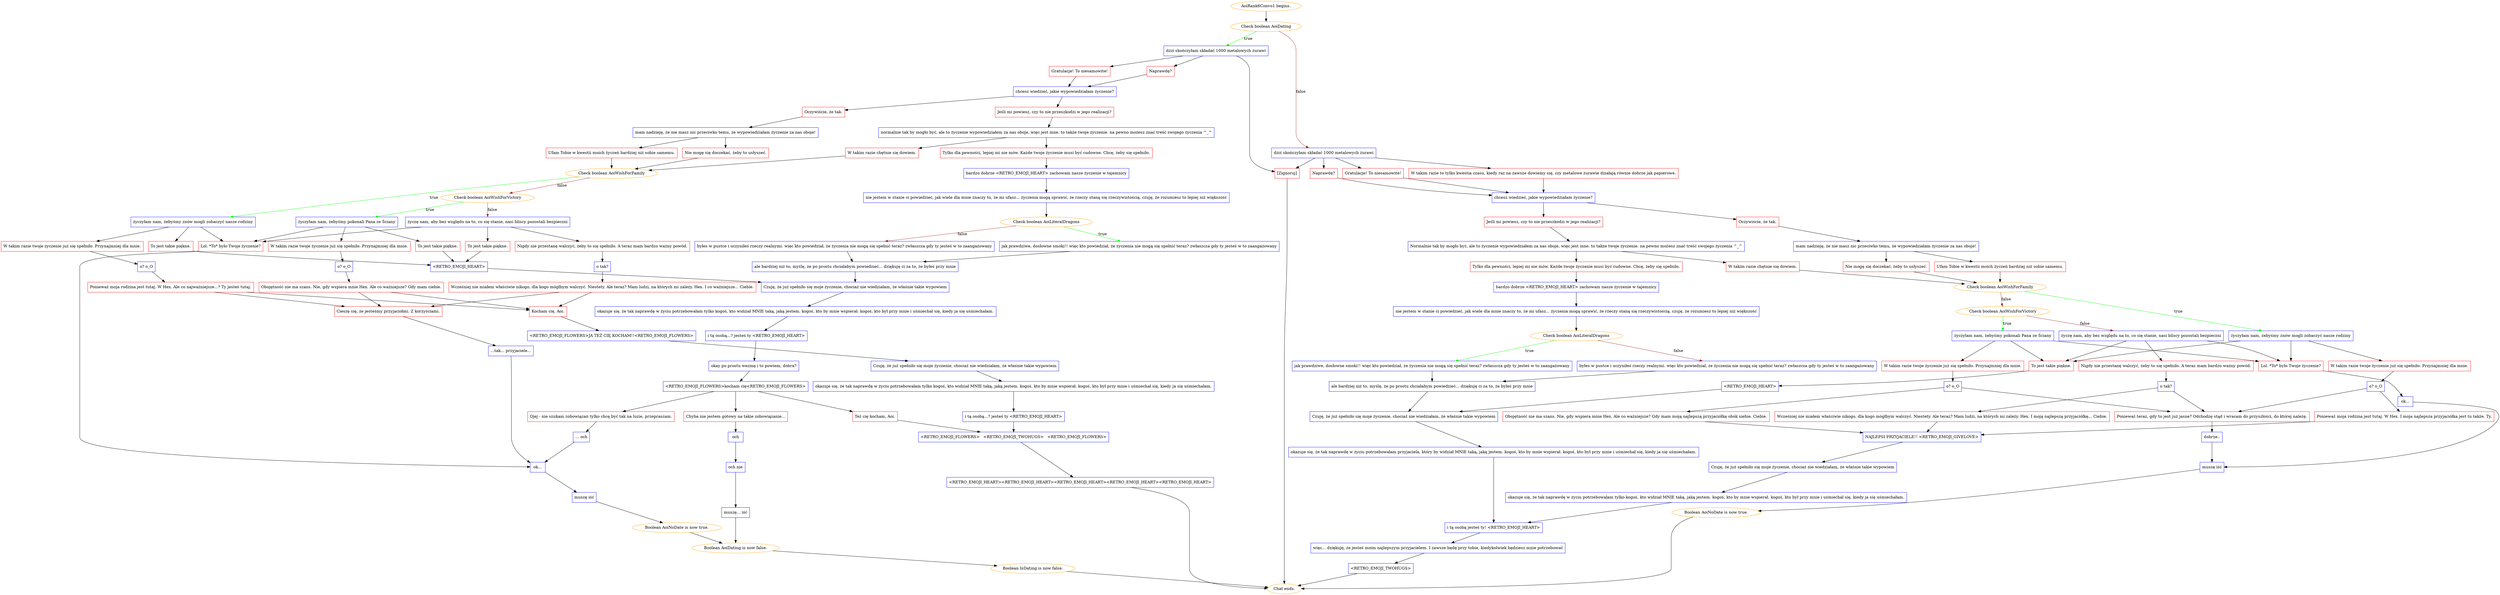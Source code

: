 digraph {
	"AoiRank6Convo1 begins." [color=orange];
		"AoiRank6Convo1 begins." -> j1159499694;
	j1159499694 [label="Check boolean AoiDating",color=orange];
		j1159499694 -> j2613197693 [label=true,color=green];
		j1159499694 -> j1974946894 [label=false,color=brown];
	j2613197693 [label="dziś skończyłam składać 1000 metalowych żurawi",shape=box,color=blue];
		j2613197693 -> j1750112737;
		j2613197693 -> j1927741242;
		j2613197693 -> j3067342839;
	j1974946894 [label="dziś skończyłam składać 1000 metalowych żurawi",shape=box,color=blue];
		j1974946894 -> j656925946;
		j1974946894 -> j1208187829;
		j1974946894 -> j1691601971;
		j1974946894 -> j3067342839;
	j1750112737 [label="Naprawdę?",shape=box,color=red];
		j1750112737 -> j2352634215;
	j1927741242 [label="Gratulacje! To niesamowite!",shape=box,color=red];
		j1927741242 -> j2352634215;
	j3067342839 [label="[Zignoruj]",shape=box,color=red];
		j3067342839 -> "Chat ends.";
	j656925946 [label="W takim razie to tylko kwestia czasu, kiedy raz na zawsze dowiemy się, czy metalowe żurawie działają równie dobrze jak papierowe.",shape=box,color=red];
		j656925946 -> j2869674020;
	j1208187829 [label="Naprawdę?",shape=box,color=red];
		j1208187829 -> j2869674020;
	j1691601971 [label="Gratulacje! To niesamowite!",shape=box,color=red];
		j1691601971 -> j2869674020;
	j2352634215 [label="chcesz wiedzieć, jakie wypowiedziałam życzenie?",shape=box,color=blue];
		j2352634215 -> j833694103;
		j2352634215 -> j1797868585;
	"Chat ends." [color=orange];
	j2869674020 [label="chcesz wiedzieć, jakie wypowiedziałam życzenie?",shape=box,color=blue];
		j2869674020 -> j1017627161;
		j2869674020 -> j1313465729;
	j833694103 [label="Jeśli mi powiesz, czy to nie przeszkodzi w jego realizacji?",shape=box,color=red];
		j833694103 -> j1679217068;
	j1797868585 [label="Oczywiście, że tak.",shape=box,color=red];
		j1797868585 -> j295380749;
	j1017627161 [label="Jeśli mi powiesz, czy to nie przeszkodzi w jego realizacji?",shape=box,color=red];
		j1017627161 -> j2520443498;
	j1313465729 [label="Oczywiście, że tak.",shape=box,color=red];
		j1313465729 -> j3395167468;
	j1679217068 [label="normalnie tak by mogło być, ale to życzenie wypowiedziałem za nas oboje, więc jest inne. to także twoje życzenie. na pewno możesz znać treść swojego życzenia ^_^",shape=box,color=blue];
		j1679217068 -> j1618641123;
		j1679217068 -> j3334285325;
	j295380749 [label="mam nadzieję, że nie masz nic przeciwko temu, że wypowiedziałam życzenie za nas oboje!",shape=box,color=blue];
		j295380749 -> j4196709042;
		j295380749 -> j957795539;
	j2520443498 [label="Normalnie tak by mogło być, ale to życzenie wypowiedziałem za nas oboje, więc jest inne. to także twoje życzenie. na pewno możesz znać treść swojego życzenia ^_^",shape=box,color=blue];
		j2520443498 -> j1762275517;
		j2520443498 -> j2554290179;
	j3395167468 [label="mam nadzieję, że nie masz nic przeciwko temu, że wypowiedziałam życzenie za nas oboje!",shape=box,color=blue];
		j3395167468 -> j3297230797;
		j3395167468 -> j749146373;
	j1618641123 [label="Tylko dla pewności, lepiej mi nie mów. Każde twoje życzenie musi być cudowne. Chcę, żeby się spełniło.",shape=box,color=red];
		j1618641123 -> j2264327760;
	j3334285325 [label="W takim razie chętnie się dowiem.",shape=box,color=red];
		j3334285325 -> j1731423625;
	j4196709042 [label="Ufam Tobie w kwestii moich życzeń bardziej niż sobie samemu.",shape=box,color=red];
		j4196709042 -> j1731423625;
	j957795539 [label="Nie mogę się doczekać, żeby to usłyszeć.",shape=box,color=red];
		j957795539 -> j1731423625;
	j1762275517 [label="Tylko dla pewności, lepiej mi nie mów. Każde twoje życzenie musi być cudowne. Chcę, żeby się spełniło.",shape=box,color=red];
		j1762275517 -> j2313431357;
	j2554290179 [label="W takim razie chętnie się dowiem.",shape=box,color=red];
		j2554290179 -> j4261509095;
	j3297230797 [label="Ufam Tobie w kwestii moich życzeń bardziej niż sobie samemu.",shape=box,color=red];
		j3297230797 -> j4261509095;
	j749146373 [label="Nie mogę się doczekać, żeby to usłyszeć.",shape=box,color=red];
		j749146373 -> j4261509095;
	j2264327760 [label="bardzo dobrze <RETRO_EMOJI_HEART> zachowam nasze życzenie w tajemnicy",shape=box,color=blue];
		j2264327760 -> j1628895950;
	j1731423625 [label="Check boolean AoiWishForFamily",color=orange];
		j1731423625 -> j1741521216 [label=true,color=green];
		j1731423625 -> j853113975 [label=false,color=brown];
	j2313431357 [label="bardzo dobrze <RETRO_EMOJI_HEART> zachowam nasze życzenie w tajemnicy",shape=box,color=blue];
		j2313431357 -> j1761735986;
	j4261509095 [label="Check boolean AoiWishForFamily",color=orange];
		j4261509095 -> j2829282917 [label=true,color=green];
		j4261509095 -> j2512076100 [label=false,color=brown];
	j1628895950 [label="nie jestem w stanie ci powiedzieć, jak wiele dla mnie znaczy to, że mi ufasz... życzenia mogą sprawić, że rzeczy staną się rzeczywistością. czuję, że rozumiesz to lepiej niż większość",shape=box,color=blue];
		j1628895950 -> j356138990;
	j1741521216 [label="życzyłam nam, żebyśmy znów mogli zobaczyć nasze rodziny",shape=box,color=blue];
		j1741521216 -> j2877564126;
		j1741521216 -> j1802146595;
		j1741521216 -> j2274049641;
	j853113975 [label="Check boolean AoiWishForVictory",color=orange];
		j853113975 -> j2173745155 [label=true,color=green];
		j853113975 -> j3498688608 [label=false,color=brown];
	j1761735986 [label="nie jestem w stanie ci powiedzieć, jak wiele dla mnie znaczy to, że mi ufasz... życzenia mogą sprawić, że rzeczy staną się rzeczywistością. czuję, że rozumiesz to lepiej niż większość",shape=box,color=blue];
		j1761735986 -> j1681411811;
	j2829282917 [label="życzyłam nam, żebyśmy znów mogli zobaczyć nasze rodziny",shape=box,color=blue];
		j2829282917 -> j1706967183;
		j2829282917 -> j1897521023;
		j2829282917 -> j2577062006;
	j2512076100 [label="Check boolean AoiWishForVictory",color=orange];
		j2512076100 -> j4059885727 [label=true,color=green];
		j2512076100 -> j4038313753 [label=false,color=brown];
	j356138990 [label="Check boolean AoiLiteralDragons",color=orange];
		j356138990 -> j1342632028 [label=true,color=green];
		j356138990 -> j1538120228 [label=false,color=brown];
	j2877564126 [label="W takim razie twoje życzenie już się spełniło. Przynajmniej dla mnie.",shape=box,color=red];
		j2877564126 -> j3349106323;
	j1802146595 [label="To jest takie piękne.",shape=box,color=red];
		j1802146595 -> j2091616876;
	j2274049641 [label="Lol. *To* było Twoje życzenie?",shape=box,color=red];
		j2274049641 -> j113046454;
	j2173745155 [label="życzyłam nam, żebyśmy pokonali Pana ze Ściany",shape=box,color=blue];
		j2173745155 -> j4249126609;
		j2173745155 -> j1475210282;
		j2173745155 -> j2274049641;
	j3498688608 [label="życzę nam, aby bez względu na to, co się stanie, nasi bliscy pozostali bezpieczni",shape=box,color=blue];
		j3498688608 -> j1274890428;
		j3498688608 -> j997339955;
		j3498688608 -> j2274049641;
	j1681411811 [label="Check boolean AoiLiteralDragons",color=orange];
		j1681411811 -> j2472583073 [label=true,color=green];
		j1681411811 -> j1827589144 [label=false,color=brown];
	j1706967183 [label="W takim razie twoje życzenie już się spełniło. Przynajmniej dla mnie.",shape=box,color=red];
		j1706967183 -> j3800964349;
	j1897521023 [label="To jest takie piękne.",shape=box,color=red];
		j1897521023 -> j4170671783;
	j2577062006 [label="Lol. *To* było Twoje życzenie?",shape=box,color=red];
		j2577062006 -> j1378871375;
	j4059885727 [label="życzyłam nam, żebyśmy pokonali Pana ze Ściany",shape=box,color=blue];
		j4059885727 -> j305731974;
		j4059885727 -> j1897521023;
		j4059885727 -> j2577062006;
	j4038313753 [label="życzę nam, aby bez względu na to, co się stanie, nasi bliscy pozostali bezpieczni",shape=box,color=blue];
		j4038313753 -> j2167025818;
		j4038313753 -> j1897521023;
		j4038313753 -> j2577062006;
	j1342632028 [label="jak prawdziwe, dosłowne smoki!! więc kto powiedział, że życzenia nie mogą się spełnić teraz? zwłaszcza gdy ty jesteś w to zaangażowany",shape=box,color=blue];
		j1342632028 -> j2580742359;
	j1538120228 [label="byłes w pustce i uczyniłeś rzeczy realnymi. więc kto powiedział, że życzenia nie mogą się spełnić teraz? zwłaszcza gdy ty jesteś w to zaangażowany",shape=box,color=blue];
		j1538120228 -> j2580742359;
	j3349106323 [label="o? o_O",shape=box,color=blue];
		j3349106323 -> j2855905957;
	j2091616876 [label="<RETRO_EMOJI_HEART>",shape=box,color=blue];
		j2091616876 -> j1436626296;
	j113046454 [label="ok...",shape=box,color=blue];
		j113046454 -> j531903018;
	j4249126609 [label="W takim razie twoje życzenie już się spełniło. Przynajmniej dla mnie.",shape=box,color=red];
		j4249126609 -> j3956695692;
	j1475210282 [label="To jest takie piękne.",shape=box,color=red];
		j1475210282 -> j2091616876;
	j1274890428 [label="Nigdy nie przestanę walczyć, żeby to się spełniło. A teraz mam bardzo ważny powód.",shape=box,color=red];
		j1274890428 -> j2272371287;
	j997339955 [label="To jest takie piękne.",shape=box,color=red];
		j997339955 -> j2091616876;
	j2472583073 [label="jak prawdziwe, dosłowne smoki!! więc kto powiedział, że życzenia nie mogą się spełnić teraz? zwłaszcza gdy ty jesteś w to zaangażowany",shape=box,color=blue];
		j2472583073 -> j2891288876;
	j1827589144 [label="byłes w pustce i uczyniłeś rzeczy realnymi. więc kto powiedział, że życzenia nie mogą się spełnić teraz? zwłaszcza gdy ty jesteś w to zaangażowany",shape=box,color=blue];
		j1827589144 -> j2891288876;
	j3800964349 [label="o? o_O",shape=box,color=blue];
		j3800964349 -> j3450720168;
		j3800964349 -> j3739814003;
	j4170671783 [label="<RETRO_EMOJI_HEART>",shape=box,color=blue];
		j4170671783 -> j227297697;
	j1378871375 [label="ok...",shape=box,color=blue];
		j1378871375 -> j2370477624;
	j305731974 [label="W takim razie twoje życzenie już się spełniło. Przynajmniej dla mnie.",shape=box,color=red];
		j305731974 -> j3030311479;
	j2167025818 [label="Nigdy nie przestanę walczyć, żeby to się spełniło. A teraz mam bardzo ważny powód.",shape=box,color=red];
		j2167025818 -> j2037465768;
	j2580742359 [label="ale bardziej niż to, myślę, że po prostu chciałabym powiedzieć... dziękuję ci za to, że byłeś przy mnie",shape=box,color=blue];
		j2580742359 -> j1436626296;
	j2855905957 [label="Ponieważ moja rodzina jest tutaj. W Hex. Ale co najważniejsze...? Ty jesteś tutaj.",shape=box,color=red];
		j2855905957 -> j2081842815;
		j2855905957 -> j4023299332;
	j1436626296 [label="Czuję, że już spełniło się moje życzenie, chociaż nie wiedziałam, że właśnie takie wypowiem",shape=box,color=blue];
		j1436626296 -> j3784033359;
	j531903018 [label="muszę iść",shape=box,color=blue];
		j531903018 -> j1862123684;
	j3956695692 [label="o? o_O",shape=box,color=blue];
		j3956695692 -> j3579148240;
	j2272371287 [label="o tak?",shape=box,color=blue];
		j2272371287 -> j3693724020;
	j2891288876 [label="ale bardziej niż to, myślę, że po prostu chciałabym powiedzieć... dziękuję ci za to, że byłeś przy mnie",shape=box,color=blue];
		j2891288876 -> j227297697;
	j3450720168 [label="Ponieważ moja rodzina jest tutaj. W Hex. I moja najlepsza przyjaciółka jest tu także. Ty.",shape=box,color=red];
		j3450720168 -> j2092669453;
	j3739814003 [label="Ponieważ teraz, gdy to jest już jasne? Odchodzę stąd i wracam do przyszłości, do której należę.",shape=box,color=red];
		j3739814003 -> j1729248227;
	j227297697 [label="Czuję, że już spełniło się moje życzenie, chociaż nie wiedziałam, że właśnie takie wypowiem",shape=box,color=blue];
		j227297697 -> j500377498;
	j2370477624 [label="muszę iść",shape=box,color=blue];
		j2370477624 -> j4121660697;
	j3030311479 [label="o? o_O",shape=box,color=blue];
		j3030311479 -> j3650615297;
		j3030311479 -> j3739814003;
	j2037465768 [label="o tak?",shape=box,color=blue];
		j2037465768 -> j3977578602;
		j2037465768 -> j3739814003;
	j2081842815 [label="Kocham cię, Aoi.",shape=box,color=red];
		j2081842815 -> j1009249579;
	j4023299332 [label="Cieszę się, że jesteśmy przyjaciółmi. Z korzyściami.",shape=box,color=red];
		j4023299332 -> j3704554745;
	j3784033359 [label="okazuje się, że tak naprawdę w życiu potrzebowałam tylko kogoś, kto widział MNIE taką, jaką jestem. kogoś, kto by mnie wspierał. kogoś, kto był przy mnie i uśmiechał się, kiedy ja się uśmiechałam.",shape=box,color=blue];
		j3784033359 -> j517159285;
	j1862123684 [label="Boolean AoiNoDate is now true.",color=orange];
		j1862123684 -> j269073143;
	j3579148240 [label="Obojętność nie ma szans. Nie, gdy wspiera mnie Hex. Ale co ważniejsze? Gdy mam ciebie.",shape=box,color=red];
		j3579148240 -> j2081842815;
		j3579148240 -> j4023299332;
	j3693724020 [label="Wcześniej nie miałem właściwie nikogo, dla kogo mógłbym walczyć. Niestety. Ale teraz? Mam ludzi, na których mi zależy. Hex. I co ważniejsze... Ciebie.",shape=box,color=red];
		j3693724020 -> j2081842815;
		j3693724020 -> j4023299332;
	j2092669453 [label="NAJLEPSI PRZYJACIELE!! <RETRO_EMOJI_GIVELOVE>",shape=box,color=blue];
		j2092669453 -> j543070876;
	j1729248227 [label="dobrze..",shape=box,color=blue];
		j1729248227 -> j2370477624;
	j500377498 [label="okazuje się, że tak naprawdę w życiu potrzebowałam przyjaciela, który by widział MNIE taką, jaką jestem. kogoś, kto by mnie wspierał. kogoś, kto był przy mnie i uśmiechał się, kiedy ja się uśmiechałam.",shape=box,color=blue];
		j500377498 -> j2166405058;
	j4121660697 [label="Boolean AoiNoDate is now true.",color=orange];
		j4121660697 -> "Chat ends.";
	j3650615297 [label="Obojętność nie ma szans. Nie, gdy wspiera mnie Hex. Ale co ważniejsze? Gdy mam moją najlepszą przyjaciółkę obok siebie. Ciebie.",shape=box,color=red];
		j3650615297 -> j2092669453;
	j3977578602 [label="Wcześniej nie miałem właściwie nikogo, dla kogo mógłbym walczyć. Niestety. Ale teraz? Mam ludzi, na których mi zależy. Hex. I moją najlepszą przyjaciółkę... Ciebie.",shape=box,color=red];
		j3977578602 -> j2092669453;
	j1009249579 [label="<RETRO_EMOJI_FLOWERS>JA TEŻ CIĘ KOCHAM!!<RETRO_EMOJI_FLOWERS>",shape=box,color=blue];
		j1009249579 -> j4003129604;
	j3704554745 [label="...tak... przyjaciele...",shape=box,color=blue];
		j3704554745 -> j113046454;
	j517159285 [label="i tą osobą...? jesteś ty <RETRO_EMOJI_HEART>",shape=box,color=blue];
		j517159285 -> j1156703806;
	j269073143 [label="Boolean AoiDating is now false.",color=orange];
		j269073143 -> j1242024027;
	j543070876 [label="Czuję, że już spełniło się moje życzenie, chociaż nie wiedziałam, że właśnie takie wypowiem",shape=box,color=blue];
		j543070876 -> j2275856684;
	j2166405058 [label="i tą osobą jesteś ty! <RETRO_EMOJI_HEART>",shape=box,color=blue];
		j2166405058 -> j2621645598;
	j4003129604 [label="Czuję, że już spełniło się moje życzenie, chociaż nie wiedziałam, że właśnie takie wypowiem",shape=box,color=blue];
		j4003129604 -> j2187529953;
	j1156703806 [label="okay po prostu wezmę i to powiem, dobra?",shape=box,color=blue];
		j1156703806 -> j2993115781;
	j1242024027 [label="Boolean IsDating is now false.",color=orange];
		j1242024027 -> "Chat ends.";
	j2275856684 [label="okazuje się, że tak naprawdę w życiu potrzebowałam tylko kogoś, kto widział MNIE taką, jaką jestem. kogoś, kto by mnie wspierał. kogoś, kto był przy mnie i uśmiechał się, kiedy ja się uśmiechałam.",shape=box,color=blue];
		j2275856684 -> j2166405058;
	j2621645598 [label="więc... dziękuję, że jesteś moim najlepszym przyjacielem. I zawsze będę przy tobie, kiedykolwiek będziesz mnie potrzebować",shape=box,color=blue];
		j2621645598 -> j1368099438;
	j2187529953 [label="okazuje się, że tak naprawdę w życiu potrzebowałam tylko kogoś, kto widział MNIE taką, jaką jestem. kogoś, kto by mnie wspierał. kogoś, kto był przy mnie i uśmiechał się, kiedy ja się uśmiechałam.",shape=box,color=blue];
		j2187529953 -> j699096694;
	j2993115781 [label="<RETRO_EMOJI_FLOWERS>kocham cię<RETRO_EMOJI_FLOWERS>",shape=box,color=blue];
		j2993115781 -> j2270311549;
		j2993115781 -> j2089584270;
		j2993115781 -> j1678730747;
	j1368099438 [label="<RETRO_EMOJI_TWOHUGS>",shape=box,color=blue];
		j1368099438 -> "Chat ends.";
	j699096694 [label="i tą osobą...? jesteś ty <RETRO_EMOJI_HEART>",shape=box,color=blue];
		j699096694 -> j348520668;
	j2270311549 [label="Też cię kocham, Aoi.",shape=box,color=red];
		j2270311549 -> j348520668;
	j2089584270 [label="Chyba nie jestem gotowy na takie zobowiązanie...",shape=box,color=red];
		j2089584270 -> j153644495;
	j1678730747 [label="Ojej - nie szukam zobowiązań tylko chcę być tak na luzie, przepraszam.",shape=box,color=red];
		j1678730747 -> j2049265158;
	j348520668 [label="<RETRO_EMOJI_FLOWERS>   <RETRO_EMOJI_TWOHUGS>   <RETRO_EMOJI_FLOWERS>",shape=box,color=blue];
		j348520668 -> j1982409654;
	j153644495 [label="och",shape=box,color=blue];
		j153644495 -> j1816103548;
	j2049265158 [label="... och",shape=box,color=blue];
		j2049265158 -> j113046454;
	j1982409654 [label="<RETRO_EMOJI_HEART><RETRO_EMOJI_HEART><RETRO_EMOJI_HEART><RETRO_EMOJI_HEART><RETRO_EMOJI_HEART>",shape=box,color=blue];
		j1982409654 -> "Chat ends.";
	j1816103548 [label="och nie",shape=box,color=blue];
		j1816103548 -> j2623752125;
	j2623752125 [label="muszę... iść",shape=box,color=blue];
		j2623752125 -> j269073143;
}